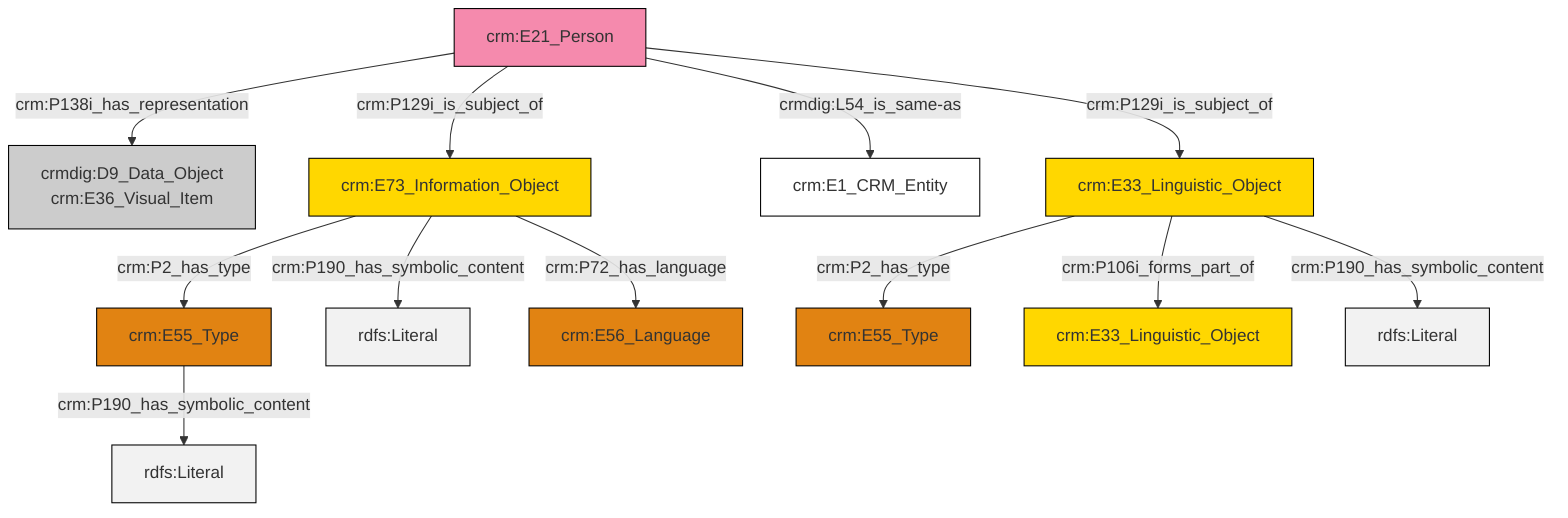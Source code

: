 graph TD
classDef Literal fill:#f2f2f2,stroke:#000000;
classDef CRM_Entity fill:#FFFFFF,stroke:#000000;
classDef Temporal_Entity fill:#00C9E6, stroke:#000000;
classDef Type fill:#E18312, stroke:#000000;
classDef Time-Span fill:#2C9C91, stroke:#000000;
classDef Appellation fill:#FFEB7F, stroke:#000000;
classDef Place fill:#008836, stroke:#000000;
classDef Persistent_Item fill:#B266B2, stroke:#000000;
classDef Conceptual_Object fill:#FFD700, stroke:#000000;
classDef Physical_Thing fill:#D2B48C, stroke:#000000;
classDef Actor fill:#f58aad, stroke:#000000;
classDef PC_Classes fill:#4ce600, stroke:#000000;
classDef Multi fill:#cccccc,stroke:#000000;

0["crm:E73_Information_Object"]:::Conceptual_Object -->|crm:P2_has_type| 1["crm:E55_Type"]:::Type
0["crm:E73_Information_Object"]:::Conceptual_Object -->|crm:P190_has_symbolic_content| 4[rdfs:Literal]:::Literal
7["crm:E33_Linguistic_Object"]:::Conceptual_Object -->|crm:P2_has_type| 8["crm:E55_Type"]:::Type
11["crm:E21_Person"]:::Actor -->|crm:P138i_has_representation| 5["crmdig:D9_Data_Object<br>crm:E36_Visual_Item"]:::Multi
11["crm:E21_Person"]:::Actor -->|crm:P129i_is_subject_of| 0["crm:E73_Information_Object"]:::Conceptual_Object
0["crm:E73_Information_Object"]:::Conceptual_Object -->|crm:P72_has_language| 9["crm:E56_Language"]:::Type
1["crm:E55_Type"]:::Type -->|crm:P190_has_symbolic_content| 21[rdfs:Literal]:::Literal
7["crm:E33_Linguistic_Object"]:::Conceptual_Object -->|crm:P106i_forms_part_of| 2["crm:E33_Linguistic_Object"]:::Conceptual_Object
11["crm:E21_Person"]:::Actor -->|crmdig:L54_is_same-as| 19["crm:E1_CRM_Entity"]:::CRM_Entity
11["crm:E21_Person"]:::Actor -->|crm:P129i_is_subject_of| 7["crm:E33_Linguistic_Object"]:::Conceptual_Object
7["crm:E33_Linguistic_Object"]:::Conceptual_Object -->|crm:P190_has_symbolic_content| 22[rdfs:Literal]:::Literal